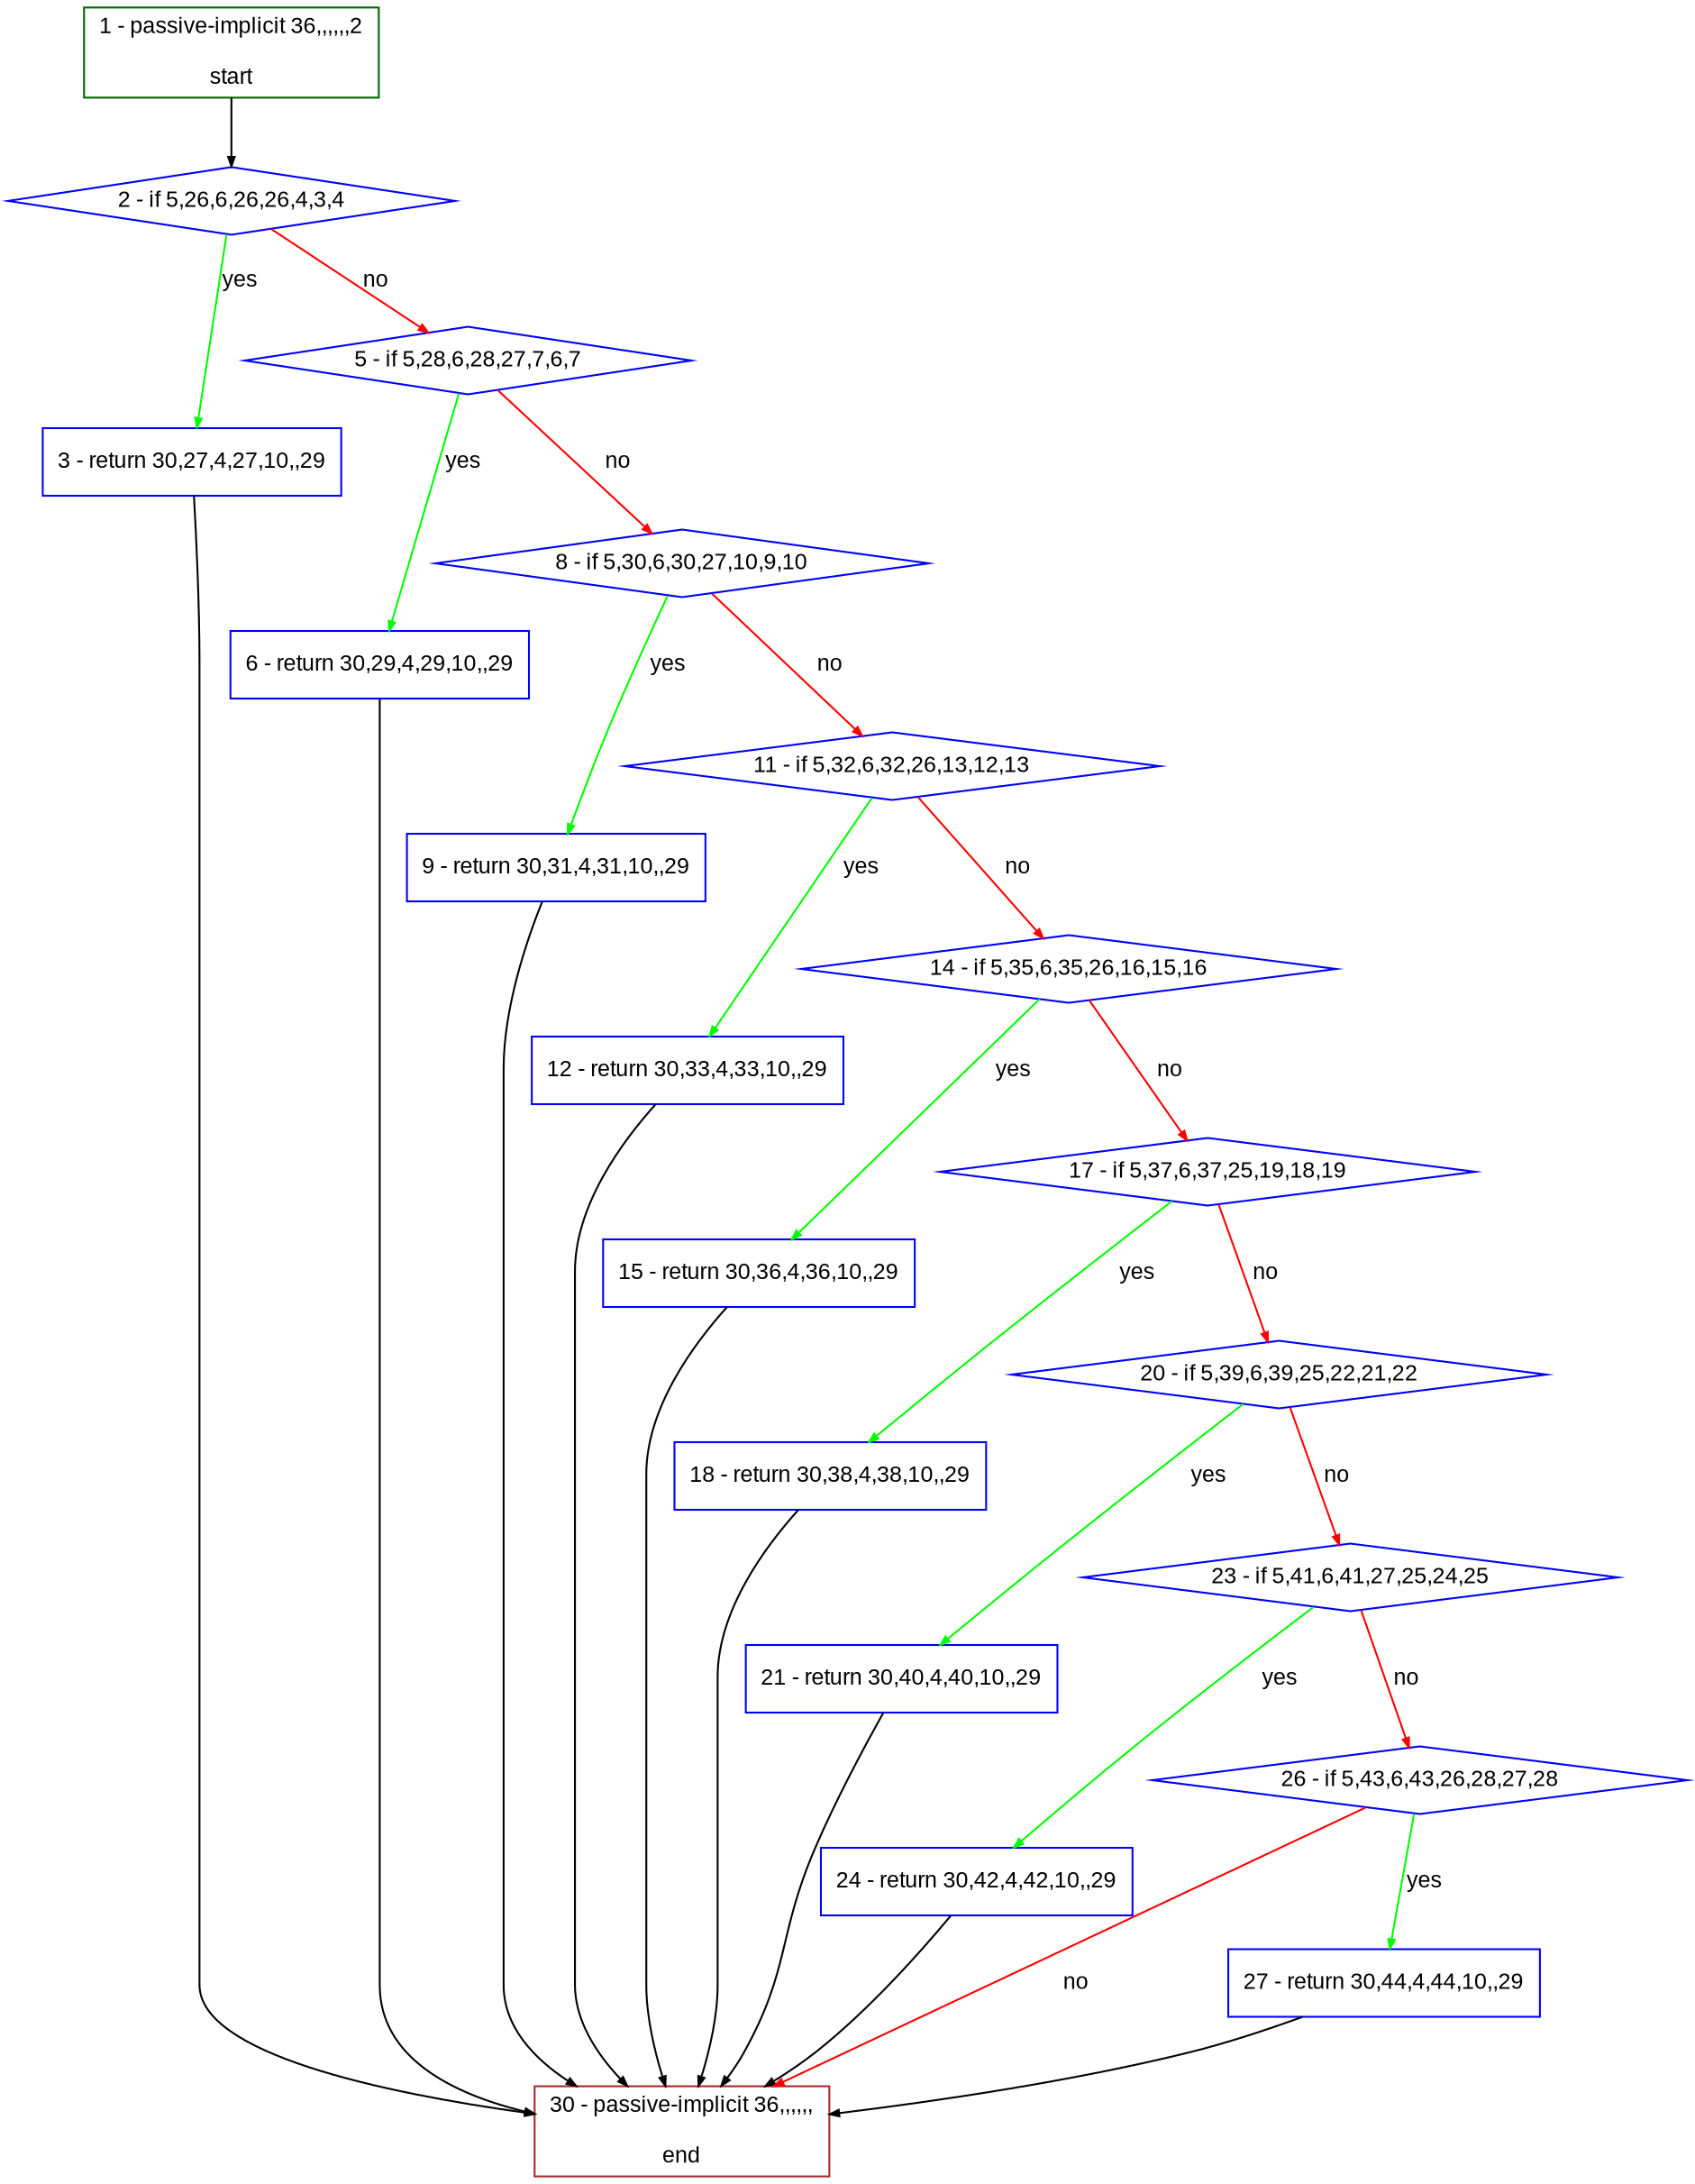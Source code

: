 digraph "" {
  graph [bgcolor="white", fillcolor="#FFFFCC", pack="true", packmode="clust", fontname="Arial", label="", fontsize="12", compound="true", style="rounded,filled"];
  node [node_initialized="no", fillcolor="white", fontname="Arial", label="", color="grey", fontsize="12", fixedsize="false", compound="true", shape="rectangle", style="filled"];
  edge [arrowtail="none", lhead="", fontcolor="black", fontname="Arial", label="", color="black", fontsize="12", arrowhead="normal", arrowsize="0.5", compound="true", ltail="", dir="forward"];
  __N1 [fillcolor="#ffffff", label="2 - if 5,26,6,26,26,4,3,4", color="#0000ff", shape="diamond", style="filled"];
  __N2 [fillcolor="#ffffff", label="1 - passive-implicit 36,,,,,,2\n\nstart", color="#006400", shape="box", style="filled"];
  __N3 [fillcolor="#ffffff", label="3 - return 30,27,4,27,10,,29", color="#0000ff", shape="box", style="filled"];
  __N4 [fillcolor="#ffffff", label="5 - if 5,28,6,28,27,7,6,7", color="#0000ff", shape="diamond", style="filled"];
  __N5 [fillcolor="#ffffff", label="30 - passive-implicit 36,,,,,,\n\nend", color="#a52a2a", shape="box", style="filled"];
  __N6 [fillcolor="#ffffff", label="6 - return 30,29,4,29,10,,29", color="#0000ff", shape="box", style="filled"];
  __N7 [fillcolor="#ffffff", label="8 - if 5,30,6,30,27,10,9,10", color="#0000ff", shape="diamond", style="filled"];
  __N8 [fillcolor="#ffffff", label="9 - return 30,31,4,31,10,,29", color="#0000ff", shape="box", style="filled"];
  __N9 [fillcolor="#ffffff", label="11 - if 5,32,6,32,26,13,12,13", color="#0000ff", shape="diamond", style="filled"];
  __N10 [fillcolor="#ffffff", label="12 - return 30,33,4,33,10,,29", color="#0000ff", shape="box", style="filled"];
  __N11 [fillcolor="#ffffff", label="14 - if 5,35,6,35,26,16,15,16", color="#0000ff", shape="diamond", style="filled"];
  __N12 [fillcolor="#ffffff", label="15 - return 30,36,4,36,10,,29", color="#0000ff", shape="box", style="filled"];
  __N13 [fillcolor="#ffffff", label="17 - if 5,37,6,37,25,19,18,19", color="#0000ff", shape="diamond", style="filled"];
  __N14 [fillcolor="#ffffff", label="18 - return 30,38,4,38,10,,29", color="#0000ff", shape="box", style="filled"];
  __N15 [fillcolor="#ffffff", label="20 - if 5,39,6,39,25,22,21,22", color="#0000ff", shape="diamond", style="filled"];
  __N16 [fillcolor="#ffffff", label="21 - return 30,40,4,40,10,,29", color="#0000ff", shape="box", style="filled"];
  __N17 [fillcolor="#ffffff", label="23 - if 5,41,6,41,27,25,24,25", color="#0000ff", shape="diamond", style="filled"];
  __N18 [fillcolor="#ffffff", label="24 - return 30,42,4,42,10,,29", color="#0000ff", shape="box", style="filled"];
  __N19 [fillcolor="#ffffff", label="26 - if 5,43,6,43,26,28,27,28", color="#0000ff", shape="diamond", style="filled"];
  __N20 [fillcolor="#ffffff", label="27 - return 30,44,4,44,10,,29", color="#0000ff", shape="box", style="filled"];
  __N2 -> __N1 [arrowtail="none", color="#000000", label="", arrowhead="normal", dir="forward"];
  __N1 -> __N3 [arrowtail="none", color="#00ff00", label="yes", arrowhead="normal", dir="forward"];
  __N1 -> __N4 [arrowtail="none", color="#ff0000", label="no", arrowhead="normal", dir="forward"];
  __N3 -> __N5 [arrowtail="none", color="#000000", label="", arrowhead="normal", dir="forward"];
  __N4 -> __N6 [arrowtail="none", color="#00ff00", label="yes", arrowhead="normal", dir="forward"];
  __N4 -> __N7 [arrowtail="none", color="#ff0000", label="no", arrowhead="normal", dir="forward"];
  __N6 -> __N5 [arrowtail="none", color="#000000", label="", arrowhead="normal", dir="forward"];
  __N7 -> __N8 [arrowtail="none", color="#00ff00", label="yes", arrowhead="normal", dir="forward"];
  __N7 -> __N9 [arrowtail="none", color="#ff0000", label="no", arrowhead="normal", dir="forward"];
  __N8 -> __N5 [arrowtail="none", color="#000000", label="", arrowhead="normal", dir="forward"];
  __N9 -> __N10 [arrowtail="none", color="#00ff00", label="yes", arrowhead="normal", dir="forward"];
  __N9 -> __N11 [arrowtail="none", color="#ff0000", label="no", arrowhead="normal", dir="forward"];
  __N10 -> __N5 [arrowtail="none", color="#000000", label="", arrowhead="normal", dir="forward"];
  __N11 -> __N12 [arrowtail="none", color="#00ff00", label="yes", arrowhead="normal", dir="forward"];
  __N11 -> __N13 [arrowtail="none", color="#ff0000", label="no", arrowhead="normal", dir="forward"];
  __N12 -> __N5 [arrowtail="none", color="#000000", label="", arrowhead="normal", dir="forward"];
  __N13 -> __N14 [arrowtail="none", color="#00ff00", label="yes", arrowhead="normal", dir="forward"];
  __N13 -> __N15 [arrowtail="none", color="#ff0000", label="no", arrowhead="normal", dir="forward"];
  __N14 -> __N5 [arrowtail="none", color="#000000", label="", arrowhead="normal", dir="forward"];
  __N15 -> __N16 [arrowtail="none", color="#00ff00", label="yes", arrowhead="normal", dir="forward"];
  __N15 -> __N17 [arrowtail="none", color="#ff0000", label="no", arrowhead="normal", dir="forward"];
  __N16 -> __N5 [arrowtail="none", color="#000000", label="", arrowhead="normal", dir="forward"];
  __N17 -> __N18 [arrowtail="none", color="#00ff00", label="yes", arrowhead="normal", dir="forward"];
  __N17 -> __N19 [arrowtail="none", color="#ff0000", label="no", arrowhead="normal", dir="forward"];
  __N18 -> __N5 [arrowtail="none", color="#000000", label="", arrowhead="normal", dir="forward"];
  __N19 -> __N20 [arrowtail="none", color="#00ff00", label="yes", arrowhead="normal", dir="forward"];
  __N19 -> __N5 [arrowtail="none", color="#ff0000", label="no", arrowhead="normal", dir="forward"];
  __N20 -> __N5 [arrowtail="none", color="#000000", label="", arrowhead="normal", dir="forward"];
}
